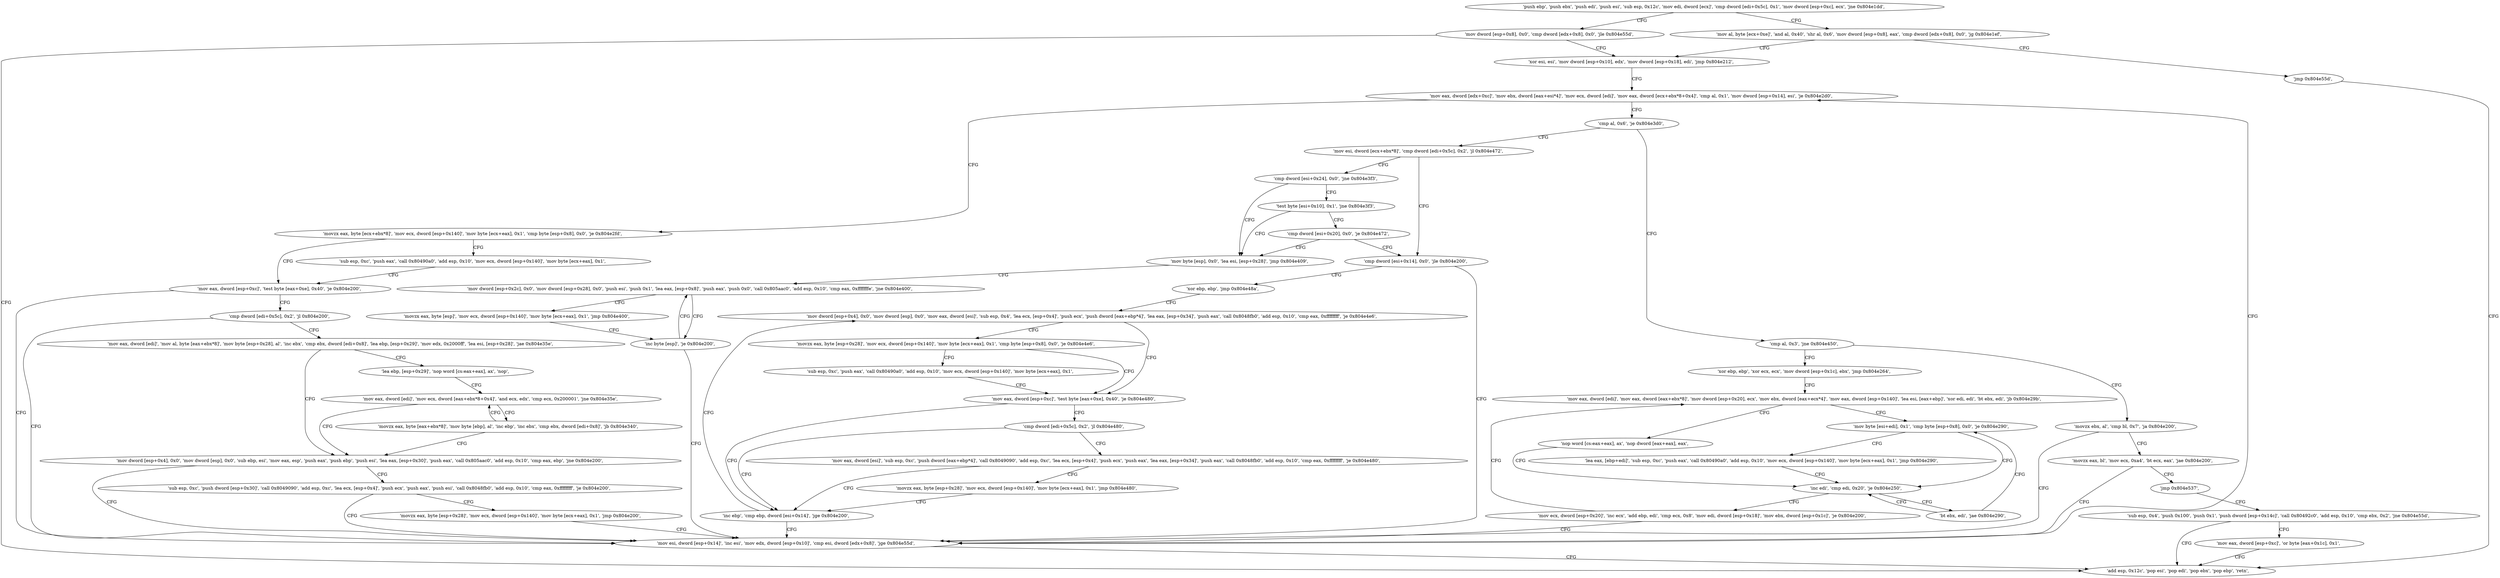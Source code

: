digraph "func" {
"134537648" [label = "'push ebp', 'push ebx', 'push edi', 'push esi', 'sub esp, 0x12c', 'mov edi, dword [ecx]', 'cmp dword [edi+0x5c], 0x1', 'mov dword [esp+0xc], ecx', 'jne 0x804e1dd', " ]
"134537693" [label = "'mov dword [esp+0x8], 0x0', 'cmp dword [edx+0x8], 0x0', 'jle 0x804e55d', " ]
"134537670" [label = "'mov al, byte [ecx+0xe]', 'and al, 0x40', 'shr al, 0x6', 'mov dword [esp+0x8], eax', 'cmp dword [edx+0x8], 0x0', 'jg 0x804e1ef', " ]
"134538589" [label = "'add esp, 0x12c', 'pop esi', 'pop edi', 'pop ebx', 'pop ebp', 'retn', " ]
"134537711" [label = "'xor esi, esi', 'mov dword [esp+0x10], edx', 'mov dword [esp+0x18], edi', 'jmp 0x804e212', " ]
"134537688" [label = "'jmp 0x804e55d', " ]
"134537746" [label = "'mov eax, dword [edx+0xc]', 'mov ebx, dword [eax+esi*4]', 'mov ecx, dword [edi]', 'mov eax, dword [ecx+ebx*8+0x4]', 'cmp al, 0x1', 'mov dword [esp+0x14], esi', 'je 0x804e2d0', " ]
"134537936" [label = "'movzx eax, byte [ecx+ebx*8]', 'mov ecx, dword [esp+0x140]', 'mov byte [ecx+eax], 0x1', 'cmp byte [esp+0x8], 0x0', 'je 0x804e2fd', " ]
"134537770" [label = "'cmp al, 0x6', 'je 0x804e3d0', " ]
"134537981" [label = "'mov eax, dword [esp+0xc]', 'test byte [eax+0xe], 0x40', 'je 0x804e200', " ]
"134537958" [label = "'sub esp, 0xc', 'push eax', 'call 0x80490a0', 'add esp, 0x10', 'mov ecx, dword [esp+0x140]', 'mov byte [ecx+eax], 0x1', " ]
"134538192" [label = "'mov esi, dword [ecx+ebx*8]', 'cmp dword [edi+0x5c], 0x2', 'jl 0x804e472', " ]
"134537778" [label = "'cmp al, 0x3', 'jne 0x804e450', " ]
"134537728" [label = "'mov esi, dword [esp+0x14]', 'inc esi', 'mov edx, dword [esp+0x10]', 'cmp esi, dword [edx+0x8]', 'jge 0x804e55d', " ]
"134537995" [label = "'cmp dword [edi+0x5c], 0x2', 'jl 0x804e200', " ]
"134538354" [label = "'cmp dword [esi+0x14], 0x0', 'jle 0x804e200', " ]
"134538205" [label = "'cmp dword [esi+0x24], 0x0', 'jne 0x804e3f3', " ]
"134538320" [label = "'movzx ebx, al', 'cmp bl, 0x7', 'ja 0x804e200', " ]
"134537786" [label = "'xor ebp, ebp', 'xor ecx, ecx', 'mov dword [esp+0x1c], ebx', 'jmp 0x804e264', " ]
"134538005" [label = "'mov eax, dword [edi]', 'mov al, byte [eax+ebx*8]', 'mov byte [esp+0x28], al', 'inc ebx', 'cmp ebx, dword [edi+0x8]', 'lea ebp, [esp+0x29]', 'mov edx, 0x2000ff', 'lea esi, [esp+0x28]', 'jae 0x804e35e', " ]
"134538364" [label = "'xor ebp, ebp', 'jmp 0x804e48a', " ]
"134538227" [label = "'mov byte [esp], 0x0', 'lea esi, [esp+0x28]', 'jmp 0x804e409', " ]
"134538211" [label = "'test byte [esi+0x10], 0x1', 'jne 0x804e3f3', " ]
"134538332" [label = "'movzx eax, bl', 'mov ecx, 0xa4', 'bt ecx, eax', 'jae 0x804e200', " ]
"134537828" [label = "'mov eax, dword [edi]', 'mov eax, dword [eax+ebx*8]', 'mov dword [esp+0x20], ecx', 'mov ebx, dword [eax+ecx*4]', 'mov eax, dword [esp+0x140]', 'lea esi, [eax+ebp]', 'xor edi, edi', 'bt ebx, edi', 'jb 0x804e29b', " ]
"134538078" [label = "'mov dword [esp+0x4], 0x0', 'mov dword [esp], 0x0', 'sub ebp, esi', 'mov eax, esp', 'push eax', 'push ebp', 'push esi', 'lea eax, [esp+0x30]', 'push eax', 'call 0x805aac0', 'add esp, 0x10', 'cmp eax, ebp', 'jne 0x804e200', " ]
"134538033" [label = "'lea ebp, [esp+0x29]', 'nop word [cs:eax+eax], ax', 'nop', " ]
"134538378" [label = "'mov dword [esp+0x4], 0x0', 'mov dword [esp], 0x0', 'mov eax, dword [esi]', 'sub esp, 0x4', 'lea ecx, [esp+0x4]', 'push ecx', 'push dword [eax+ebp*4]', 'lea eax, [esp+0x34]', 'push eax', 'call 0x8048fb0', 'add esp, 0x10', 'cmp eax, 0xffffffff', 'je 0x804e4e6', " ]
"134538249" [label = "'mov dword [esp+0x2c], 0x0', 'mov dword [esp+0x28], 0x0', 'push esi', 'push 0x1', 'lea eax, [esp+0x8]', 'push eax', 'push 0x0', 'call 0x805aac0', 'add esp, 0x10', 'cmp eax, 0xfffffffe', 'jne 0x804e400', " ]
"134538217" [label = "'cmp dword [esi+0x20], 0x0', 'je 0x804e472', " ]
"134538349" [label = "'jmp 0x804e537', " ]
"134537883" [label = "'mov byte [esi+edi], 0x1', 'cmp byte [esp+0x8], 0x0', 'je 0x804e290', " ]
"134537857" [label = "'nop word [cs:eax+eax], ax', 'nop dword [eax+eax], eax', " ]
"134538121" [label = "'sub esp, 0xc', 'push dword [esp+0x30]', 'call 0x8049090', 'add esp, 0xc', 'lea ecx, [esp+0x4]', 'push ecx', 'push eax', 'push esi', 'call 0x8048fb0', 'add esp, 0x10', 'cmp eax, 0xffffffff', 'je 0x804e200', " ]
"134538048" [label = "'mov eax, dword [edi]', 'mov ecx, dword [eax+ebx*8+0x4]', 'and ecx, edx', 'cmp ecx, 0x200001', 'jne 0x804e35e', " ]
"134538470" [label = "'mov eax, dword [esp+0xc]', 'test byte [eax+0xe], 0x40', 'je 0x804e480', " ]
"134538424" [label = "'movzx eax, byte [esp+0x28]', 'mov ecx, dword [esp+0x140]', 'mov byte [ecx+eax], 0x1', 'cmp byte [esp+0x8], 0x0', 'je 0x804e4e6', " ]
"134538240" [label = "'inc byte [esp]', 'je 0x804e200', " ]
"134538288" [label = "'movzx eax, byte [esp]', 'mov ecx, dword [esp+0x140]', 'mov byte [ecx+eax], 0x1', 'jmp 0x804e400', " ]
"134538551" [label = "'sub esp, 0x4', 'push 0x100', 'push 0x1', 'push dword [esp+0x14c]', 'call 0x80492c0', 'add esp, 0x10', 'cmp ebx, 0x2', 'jne 0x804e55d', " ]
"134537872" [label = "'inc edi', 'cmp edi, 0x20', 'je 0x804e250', " ]
"134537894" [label = "'lea eax, [ebp+edi]', 'sub esp, 0xc', 'push eax', 'call 0x80490a0', 'add esp, 0x10', 'mov ecx, dword [esp+0x140]', 'mov byte [ecx+eax], 0x1', 'jmp 0x804e290', " ]
"134538160" [label = "'movzx eax, byte [esp+0x28]', 'mov ecx, dword [esp+0x140]', 'mov byte [ecx+eax], 0x1', 'jmp 0x804e200', " ]
"134538064" [label = "'movzx eax, byte [eax+ebx*8]', 'mov byte [ebp], al', 'inc ebp', 'inc ebx', 'cmp ebx, dword [edi+0x8]', 'jb 0x804e340', " ]
"134538368" [label = "'inc ebp', 'cmp ebp, dword [esi+0x14]', 'jge 0x804e200', " ]
"134538480" [label = "'cmp dword [edi+0x5c], 0x2', 'jl 0x804e480', " ]
"134538447" [label = "'sub esp, 0xc', 'push eax', 'call 0x80490a0', 'add esp, 0x10', 'mov ecx, dword [esp+0x140]', 'mov byte [ecx+eax], 0x1', " ]
"134538581" [label = "'mov eax, dword [esp+0xc]', 'or byte [eax+0x1c], 0x1', " ]
"134537808" [label = "'mov ecx, dword [esp+0x20]', 'inc ecx', 'add ebp, edi', 'cmp ecx, 0x8', 'mov edi, dword [esp+0x18]', 'mov ebx, dword [esp+0x1c]', 'je 0x804e200', " ]
"134537878" [label = "'bt ebx, edi', 'jae 0x804e290', " ]
"134538486" [label = "'mov eax, dword [esi]', 'sub esp, 0xc', 'push dword [eax+ebp*4]', 'call 0x8049090', 'add esp, 0xc', 'lea ecx, [esp+0x4]', 'push ecx', 'push eax', 'lea eax, [esp+0x34]', 'push eax', 'call 0x8048fb0', 'add esp, 0x10', 'cmp eax, 0xffffffff', 'je 0x804e480', " ]
"134538530" [label = "'movzx eax, byte [esp+0x28]', 'mov ecx, dword [esp+0x140]', 'mov byte [ecx+eax], 0x1', 'jmp 0x804e480', " ]
"134537648" -> "134537693" [ label = "CFG" ]
"134537648" -> "134537670" [ label = "CFG" ]
"134537693" -> "134538589" [ label = "CFG" ]
"134537693" -> "134537711" [ label = "CFG" ]
"134537670" -> "134537711" [ label = "CFG" ]
"134537670" -> "134537688" [ label = "CFG" ]
"134537711" -> "134537746" [ label = "CFG" ]
"134537688" -> "134538589" [ label = "CFG" ]
"134537746" -> "134537936" [ label = "CFG" ]
"134537746" -> "134537770" [ label = "CFG" ]
"134537936" -> "134537981" [ label = "CFG" ]
"134537936" -> "134537958" [ label = "CFG" ]
"134537770" -> "134538192" [ label = "CFG" ]
"134537770" -> "134537778" [ label = "CFG" ]
"134537981" -> "134537728" [ label = "CFG" ]
"134537981" -> "134537995" [ label = "CFG" ]
"134537958" -> "134537981" [ label = "CFG" ]
"134538192" -> "134538354" [ label = "CFG" ]
"134538192" -> "134538205" [ label = "CFG" ]
"134537778" -> "134538320" [ label = "CFG" ]
"134537778" -> "134537786" [ label = "CFG" ]
"134537728" -> "134538589" [ label = "CFG" ]
"134537728" -> "134537746" [ label = "CFG" ]
"134537995" -> "134537728" [ label = "CFG" ]
"134537995" -> "134538005" [ label = "CFG" ]
"134538354" -> "134537728" [ label = "CFG" ]
"134538354" -> "134538364" [ label = "CFG" ]
"134538205" -> "134538227" [ label = "CFG" ]
"134538205" -> "134538211" [ label = "CFG" ]
"134538320" -> "134537728" [ label = "CFG" ]
"134538320" -> "134538332" [ label = "CFG" ]
"134537786" -> "134537828" [ label = "CFG" ]
"134538005" -> "134538078" [ label = "CFG" ]
"134538005" -> "134538033" [ label = "CFG" ]
"134538364" -> "134538378" [ label = "CFG" ]
"134538227" -> "134538249" [ label = "CFG" ]
"134538211" -> "134538227" [ label = "CFG" ]
"134538211" -> "134538217" [ label = "CFG" ]
"134538332" -> "134537728" [ label = "CFG" ]
"134538332" -> "134538349" [ label = "CFG" ]
"134537828" -> "134537883" [ label = "CFG" ]
"134537828" -> "134537857" [ label = "CFG" ]
"134538078" -> "134537728" [ label = "CFG" ]
"134538078" -> "134538121" [ label = "CFG" ]
"134538033" -> "134538048" [ label = "CFG" ]
"134538378" -> "134538470" [ label = "CFG" ]
"134538378" -> "134538424" [ label = "CFG" ]
"134538249" -> "134538240" [ label = "CFG" ]
"134538249" -> "134538288" [ label = "CFG" ]
"134538217" -> "134538354" [ label = "CFG" ]
"134538217" -> "134538227" [ label = "CFG" ]
"134538349" -> "134538551" [ label = "CFG" ]
"134537883" -> "134537872" [ label = "CFG" ]
"134537883" -> "134537894" [ label = "CFG" ]
"134537857" -> "134537872" [ label = "CFG" ]
"134538121" -> "134537728" [ label = "CFG" ]
"134538121" -> "134538160" [ label = "CFG" ]
"134538048" -> "134538078" [ label = "CFG" ]
"134538048" -> "134538064" [ label = "CFG" ]
"134538470" -> "134538368" [ label = "CFG" ]
"134538470" -> "134538480" [ label = "CFG" ]
"134538424" -> "134538470" [ label = "CFG" ]
"134538424" -> "134538447" [ label = "CFG" ]
"134538240" -> "134537728" [ label = "CFG" ]
"134538240" -> "134538249" [ label = "CFG" ]
"134538288" -> "134538240" [ label = "CFG" ]
"134538551" -> "134538589" [ label = "CFG" ]
"134538551" -> "134538581" [ label = "CFG" ]
"134537872" -> "134537808" [ label = "CFG" ]
"134537872" -> "134537878" [ label = "CFG" ]
"134537894" -> "134537872" [ label = "CFG" ]
"134538160" -> "134537728" [ label = "CFG" ]
"134538064" -> "134538048" [ label = "CFG" ]
"134538064" -> "134538078" [ label = "CFG" ]
"134538368" -> "134537728" [ label = "CFG" ]
"134538368" -> "134538378" [ label = "CFG" ]
"134538480" -> "134538368" [ label = "CFG" ]
"134538480" -> "134538486" [ label = "CFG" ]
"134538447" -> "134538470" [ label = "CFG" ]
"134538581" -> "134538589" [ label = "CFG" ]
"134537808" -> "134537728" [ label = "CFG" ]
"134537808" -> "134537828" [ label = "CFG" ]
"134537878" -> "134537872" [ label = "CFG" ]
"134537878" -> "134537883" [ label = "CFG" ]
"134538486" -> "134538368" [ label = "CFG" ]
"134538486" -> "134538530" [ label = "CFG" ]
"134538530" -> "134538368" [ label = "CFG" ]
}
